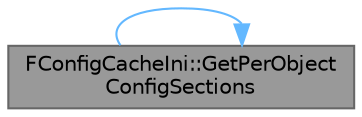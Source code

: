 digraph "FConfigCacheIni::GetPerObjectConfigSections"
{
 // INTERACTIVE_SVG=YES
 // LATEX_PDF_SIZE
  bgcolor="transparent";
  edge [fontname=Helvetica,fontsize=10,labelfontname=Helvetica,labelfontsize=10];
  node [fontname=Helvetica,fontsize=10,shape=box,height=0.2,width=0.4];
  rankdir="LR";
  Node1 [id="Node000001",label="FConfigCacheIni::GetPerObject\lConfigSections",height=0.2,width=0.4,color="gray40", fillcolor="grey60", style="filled", fontcolor="black",tooltip="Retrieve the names of sections which contain data for the specified PerObjectConfig class."];
  Node1 -> Node1 [id="edge1_Node000001_Node000001",color="steelblue1",style="solid",tooltip=" "];
}
